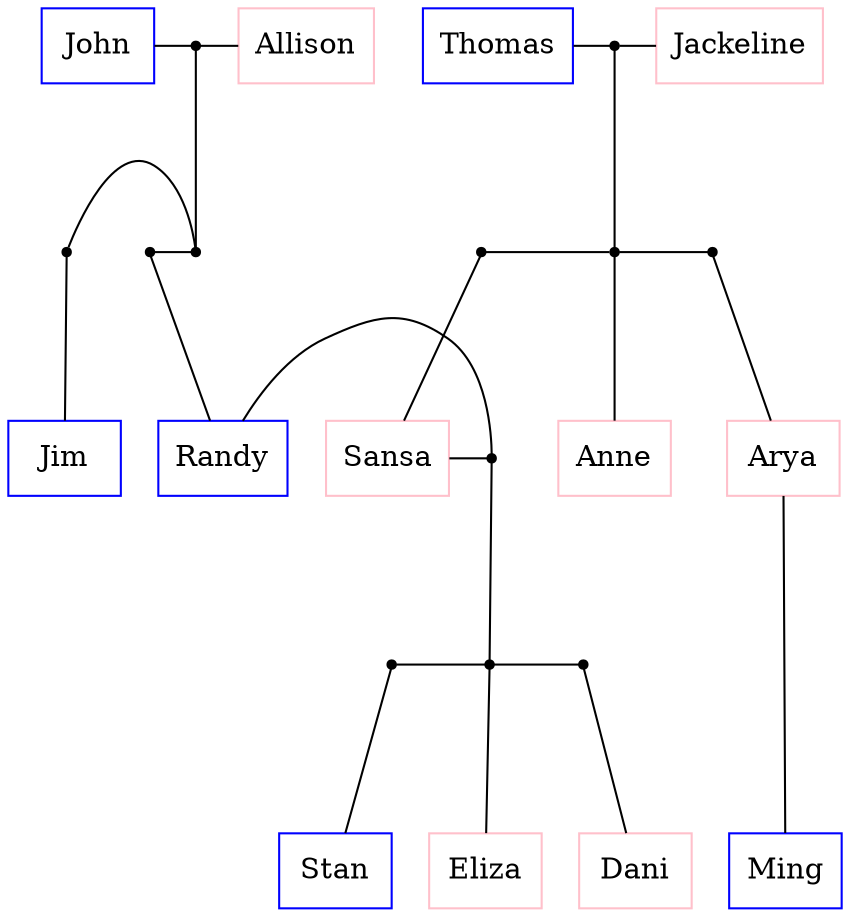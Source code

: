 digraph simpsons {
	graph [ranksep="1.1"];
	node [label="\N", href="javascript:void(click_node('\N'))"];
	graph [bb="0,0,383,432",
		_draw_="c 9 -#ffffffff C 9 -#ffffffff P 4 0 -1 0 432 384 432 384 -1 ",
		xdotversion="1.2"];
	subgraph Generation0 {
		graph [rank=same,
			bb="",
			_draw_="",
			xdotversion=""];
		John [shape=box, color=blue, pos="27,414", width="0.75", height="0.5", _draw_="c 9 -#0000ffff p 4 54 432 0 432 0 396 54 396 ", _ldraw_="F 14.000000 11 -Times-Roman c 9 -#000000ff T 27 409 0 31 4 -John "];
		Allison [shape=box, color=pink, pos="130,414", width="0.86111", height="0.5", _draw_="c 9 -#ffc0cbff p 4 161 432 99 432 99 396 161 396 ", _ldraw_="F 14.000000 11 -Times-Roman c 9 -#000000ff T 130 409 0 46 7 -Allison "];
		JohnAndAllison [shape=point, pos="74,414", width="0.055556", height="0.055556", _draw_="c 9 -#000000ff C 9 -#000000ff E 74 414 2 2 "];
		Thomas [shape=box, color=blue, pos="224,414", width="0.97222", height="0.5", _draw_="c 9 -#0000ffff p 4 259 432 189 432 189 396 259 396 ", _ldraw_="F 14.000000 11 -Times-Roman c 9 -#000000ff T 224 409 0 55 6 -Thomas "];
		Jackeline [shape=box, color=pink, pos="342,414", width="1.0556", height="0.5", _draw_="c 9 -#ffc0cbff p 4 380 432 304 432 304 396 380 396 ", _ldraw_="F 14.000000 11 -Times-Roman c 9 -#000000ff T 342 409 0 61 9 -Jackeline "];
		ThomasAndJackeline [shape=point, pos="284,414", width="0.055556", height="0.055556", _draw_="c 9 -#000000ff C 9 -#000000ff E 284 414 2 2 "];
		John -> JohnAndAllison [dir=none, pos="54.172,414 60.162,414 66.151,414 72.141,414", _draw_="c 9 -#000000ff B 4 54 414 60 414 66 414 72 414 "];
		JohnAndAllison -> Allison [dir=none, pos="76.188,414 83.755,414 91.322,414 98.89,414", _draw_="c 9 -#000000ff B 4 76 414 84 414 91 414 99 414 "];
		Thomas -> ThomasAndJackeline [dir=none, pos="259.16,414 266.79,414 274.42,414 282.06,414", _draw_="c 9 -#000000ff B 4 259 414 267 414 274 414 282 414 "];
		ThomasAndJackeline -> Jackeline [dir=none, pos="285.81,414 291.81,414 297.81,414 303.81,414", _draw_="c 9 -#000000ff B 4 286 414 292 414 298 414 304 414 "];
	}
	subgraph Generation0Sons {
		graph [rank=same,
			bb="",
			_draw_="",
			xdotversion=""];
		JohnAndAllisonSons [shape=point, pos="74,315", width="0.055556", height="0.055556", _draw_="c 9 -#000000ff C 9 -#000000ff E 74 315 2 2 "];
		JimSon [shape=point, pos="36,315", width="0.055556", height="0.055556", _draw_="c 9 -#000000ff C 9 -#000000ff E 36 315 2 2 "];
		RandySon [shape=point, pos="111,315", width="0.055556", height="0.055556", _draw_="c 9 -#000000ff C 9 -#000000ff E 111 315 2 2 "];
		SansaSon [shape=point, pos="210,315", width="0.055556", height="0.055556", _draw_="c 9 -#000000ff C 9 -#000000ff E 210 315 2 2 "];
		AnneSon [shape=point, pos="284,315", width="0.055556", height="0.055556", _draw_="c 9 -#000000ff C 9 -#000000ff E 284 315 2 2 "];
		AryaSon [shape=point, pos="356,315", width="0.055556", height="0.055556", _draw_="c 9 -#000000ff C 9 -#000000ff E 356 315 2 2 "];
		JimSon -> JohnAndAllisonSons [dir=none, pos="38.078,315 49.397,315 60.716,315 72.036,315", _draw_="c 9 -#000000ff B 4 38 315 49 315 61 315 72 315 "];
		RandySon -> JohnAndAllisonSons [dir=none, pos="109.09,315 98.066,315 87.045,315 76.023,315", _draw_="c 9 -#000000ff B 4 109 315 98 315 87 315 76 315 "];
		SansaSon -> AnneSon [dir=none, pos="212.02,315 235.36,315 258.7,315 282.03,315", _draw_="c 9 -#000000ff B 4 212 315 235 315 259 315 282 315 "];
		AnneSon -> AryaSon [dir=none, pos="285.97,315 308.67,315 331.38,315 354.09,315", _draw_="c 9 -#000000ff B 4 286 315 309 315 331 315 354 315 "];
	}
	subgraph Generation1 {
		graph [rank=same,
			bb="",
			_draw_="",
			xdotversion=""];
		Jim [shape=box, color=blue, pos="36,216", width="0.75", height="0.5", _draw_="c 9 -#0000ffff p 4 63 234 9 234 9 198 63 198 ", _ldraw_="F 14.000000 11 -Times-Roman c 9 -#000000ff T 36 211 0 22 3 -Jim "];
		Randy [shape=box, color=blue, pos="111,216", width="0.83333", height="0.5", _draw_="c 9 -#0000ffff p 4 141 234 81 234 81 198 141 198 ", _ldraw_="F 14.000000 11 -Times-Roman c 9 -#000000ff T 111 211 0 44 5 -Randy "];
		Sansa [shape=box, color=pink, pos="210,216", width="0.80556", height="0.5", _draw_="c 9 -#ffc0cbff p 4 239 234 181 234 181 198 239 198 ", _ldraw_="F 14.000000 11 -Times-Roman c 9 -#000000ff T 210 211 0 42 5 -Sansa "];
		Anne [shape=box, color=pink, pos="284,216", width="0.75", height="0.5", _draw_="c 9 -#ffc0cbff p 4 311 234 257 234 257 198 311 198 ", _ldraw_="F 14.000000 11 -Times-Roman c 9 -#000000ff T 284 211 0 37 4 -Anne "];
		Arya [shape=box, color=pink, pos="356,216", width="0.75", height="0.5", _draw_="c 9 -#ffc0cbff p 4 383 234 329 234 329 198 383 198 ", _ldraw_="F 14.000000 11 -Times-Roman c 9 -#000000ff T 356 211 0 33 4 -Arya "];
		RandyAndSansa [shape=point, pos="161,216", width="0.055556", height="0.055556", _draw_="c 9 -#000000ff C 9 -#000000ff E 161 216 2 2 "];
		Randy -> RandyAndSansa [dir=none, pos="141.08,216 147.1,216 153.11,216 159.13,216", _draw_="c 9 -#000000ff B 4 141 216 147 216 153 216 159 216 "];
		Sansa -> RandyAndSansa [dir=none, pos="180.94,216 174.93,216 168.92,216 162.91,216", _draw_="c 9 -#000000ff B 4 181 216 175 216 169 216 163 216 "];
	}
	subgraph Generation1Sons {
		graph [rank=same,
			bb="",
			_draw_="",
			xdotversion=""];
		StanSon [shape=point, pos="89,117", width="0.055556", height="0.055556", _draw_="c 9 -#000000ff C 9 -#000000ff E 89 117 2 2 "];
		ElizaSon [shape=point, pos="161,117", width="0.055556", height="0.055556", _draw_="c 9 -#000000ff C 9 -#000000ff E 161 117 2 2 "];
		DaniSon [shape=point, pos="259,117", width="0.055556", height="0.055556", _draw_="c 9 -#000000ff C 9 -#000000ff E 259 117 2 2 "];
		StanSon -> ElizaSon [dir=none, pos="90.969,117 113.67,117 136.38,117 159.09,117", _draw_="c 9 -#000000ff B 4 91 117 114 117 136 117 159 117 "];
		ElizaSon -> DaniSon [dir=none, pos="162.91,117 194.32,117 225.72,117 257.12,117", _draw_="c 9 -#000000ff B 4 163 117 194 117 226 117 257 117 "];
	}
	subgraph Generation2 {
		graph [rank=same,
			bb="",
			_draw_="",
			xdotversion=""];
		Stan [shape=box, color=blue, pos="89,18", width="0.75", height="0.5", _draw_="c 9 -#0000ffff p 4 116 36 62 36 62 0 116 0 ", _ldraw_="F 14.000000 11 -Times-Roman c 9 -#000000ff T 89 13 0 33 4 -Stan "];
		Eliza [shape=box, color=pink, pos="161,18", width="0.75", height="0.5", _draw_="c 9 -#ffc0cbff p 4 188 36 134 36 134 0 188 0 ", _ldraw_="F 14.000000 11 -Times-Roman c 9 -#000000ff T 161 13 0 34 5 -Eliza "];
		Dani [shape=box, color=pink, pos="259,18", width="0.75", height="0.5", _draw_="c 9 -#ffc0cbff p 4 286 36 232 36 232 0 286 0 ", _ldraw_="F 14.000000 11 -Times-Roman c 9 -#000000ff T 259 13 0 33 4 -Dani "];
		Ming [shape=box, color=blue, pos="356,18", width="0.75", height="0.5", _draw_="c 9 -#0000ffff p 4 383 36 329 36 329 0 383 0 ", _ldraw_="F 14.000000 11 -Times-Roman c 9 -#000000ff T 356 13 0 34 4 -Ming "];
	}
	JohnAndAllison -> JohnAndAllisonSons [dir=none, pos="74,411.93 74,399.05 74,329.91 74,317.06", _draw_="c 9 -#000000ff B 4 74 412 74 399 74 330 74 317 "];
	ThomasAndJackeline -> AnneSon [dir=none, pos="284,411.93 284,399.05 284,329.91 284,317.06", _draw_="c 9 -#000000ff B 4 284 412 284 399 284 330 284 317 "];
	JimSon -> Jim [dir=none, pos="36,312.93 36,302.99 36,259.56 36,234.33", _draw_="c 9 -#000000ff B 4 36 313 36 303 36 260 36 234 "];
	RandySon -> Randy [dir=none, pos="111,312.93 111,302.99 111,259.56 111,234.33", _draw_="c 9 -#000000ff B 4 111 313 111 303 111 260 111 234 "];
	SansaSon -> Sansa [dir=none, pos="210,312.93 210,302.99 210,259.56 210,234.33", _draw_="c 9 -#000000ff B 4 210 313 210 303 210 260 210 234 "];
	AnneSon -> Anne [dir=none, pos="284,312.93 284,302.99 284,259.56 284,234.33", _draw_="c 9 -#000000ff B 4 284 313 284 303 284 260 284 234 "];
	AryaSon -> Arya [dir=none, pos="356,312.93 356,302.99 356,259.56 356,234.33", _draw_="c 9 -#000000ff B 4 356 313 356 303 356 260 356 234 "];
	RandyAndSansa -> ElizaSon [dir=none, pos="161,213.93 161,201.05 161,131.91 161,119.06", _draw_="c 9 -#000000ff B 4 161 214 161 201 161 132 161 119 "];
	Arya -> Ming [dir=none, pos="356,197.73 356,160.01 356,73.91 356,36.228", _draw_="c 9 -#000000ff B 4 356 198 356 160 356 74 356 36 "];
	StanSon -> Stan [dir=none, pos="89,114.93 89,104.99 89,61.562 89,36.335", _draw_="c 9 -#000000ff B 4 89 115 89 105 89 62 89 36 "];
	ElizaSon -> Eliza [dir=none, pos="161,114.93 161,104.99 161,61.562 161,36.335", _draw_="c 9 -#000000ff B 4 161 115 161 105 161 62 161 36 "];
	DaniSon -> Dani [dir=none, pos="259,114.93 259,104.99 259,61.562 259,36.335", _draw_="c 9 -#000000ff B 4 259 115 259 105 259 62 259 36 "];
}
